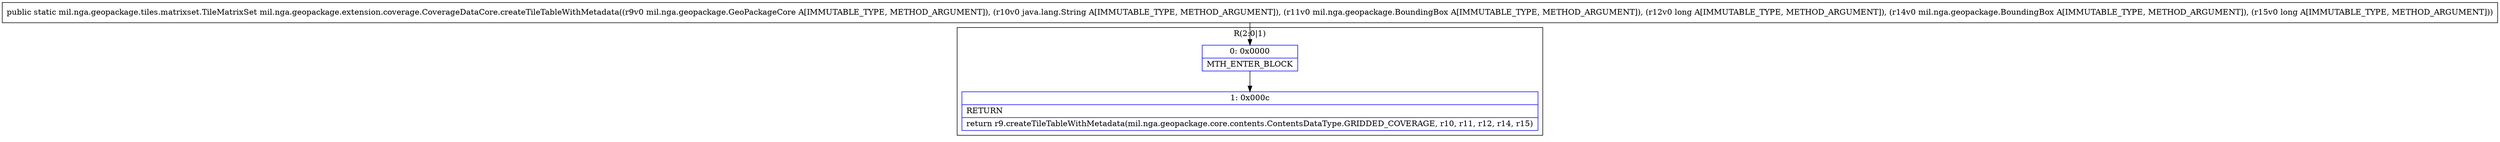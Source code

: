 digraph "CFG formil.nga.geopackage.extension.coverage.CoverageDataCore.createTileTableWithMetadata(Lmil\/nga\/geopackage\/GeoPackageCore;Ljava\/lang\/String;Lmil\/nga\/geopackage\/BoundingBox;JLmil\/nga\/geopackage\/BoundingBox;J)Lmil\/nga\/geopackage\/tiles\/matrixset\/TileMatrixSet;" {
subgraph cluster_Region_505262403 {
label = "R(2:0|1)";
node [shape=record,color=blue];
Node_0 [shape=record,label="{0\:\ 0x0000|MTH_ENTER_BLOCK\l}"];
Node_1 [shape=record,label="{1\:\ 0x000c|RETURN\l|return r9.createTileTableWithMetadata(mil.nga.geopackage.core.contents.ContentsDataType.GRIDDED_COVERAGE, r10, r11, r12, r14, r15)\l}"];
}
MethodNode[shape=record,label="{public static mil.nga.geopackage.tiles.matrixset.TileMatrixSet mil.nga.geopackage.extension.coverage.CoverageDataCore.createTileTableWithMetadata((r9v0 mil.nga.geopackage.GeoPackageCore A[IMMUTABLE_TYPE, METHOD_ARGUMENT]), (r10v0 java.lang.String A[IMMUTABLE_TYPE, METHOD_ARGUMENT]), (r11v0 mil.nga.geopackage.BoundingBox A[IMMUTABLE_TYPE, METHOD_ARGUMENT]), (r12v0 long A[IMMUTABLE_TYPE, METHOD_ARGUMENT]), (r14v0 mil.nga.geopackage.BoundingBox A[IMMUTABLE_TYPE, METHOD_ARGUMENT]), (r15v0 long A[IMMUTABLE_TYPE, METHOD_ARGUMENT])) }"];
MethodNode -> Node_0;
Node_0 -> Node_1;
}

